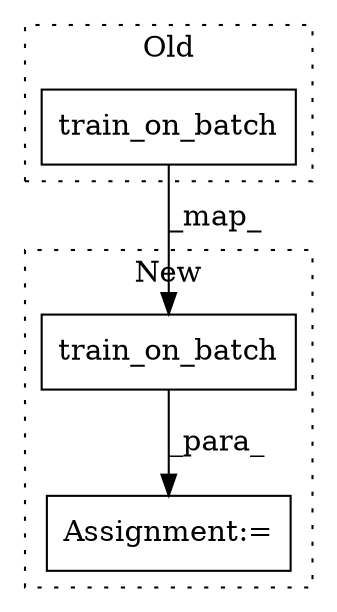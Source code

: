 digraph G {
subgraph cluster0 {
1 [label="train_on_batch" a="32" s="5660,5689" l="15,1" shape="box"];
label = "Old";
style="dotted";
}
subgraph cluster1 {
2 [label="train_on_batch" a="32" s="5757,5786" l="15,1" shape="box"];
3 [label="Assignment:=" a="7" s="5749" l="1" shape="box"];
label = "New";
style="dotted";
}
1 -> 2 [label="_map_"];
2 -> 3 [label="_para_"];
}